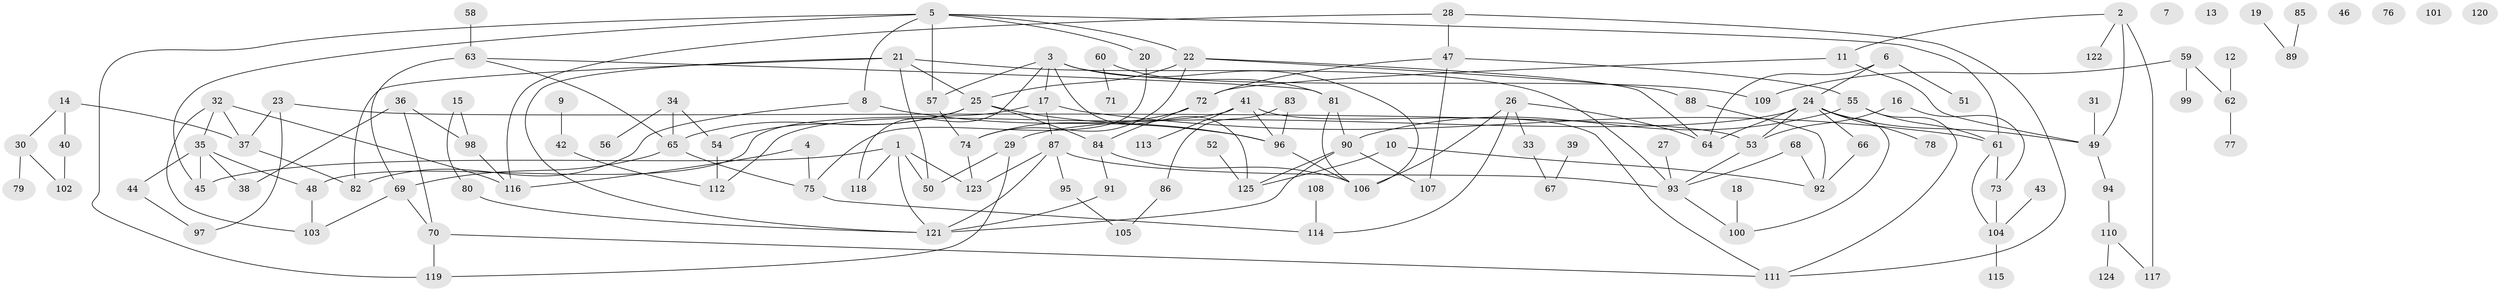 // coarse degree distribution, {0: 0.1891891891891892, 5: 0.08108108108108109, 1: 0.21621621621621623, 2: 0.13513513513513514, 3: 0.13513513513513514, 4: 0.10810810810810811, 9: 0.05405405405405406, 6: 0.05405405405405406, 8: 0.02702702702702703}
// Generated by graph-tools (version 1.1) at 2025/43/03/04/25 21:43:13]
// undirected, 125 vertices, 174 edges
graph export_dot {
graph [start="1"]
  node [color=gray90,style=filled];
  1;
  2;
  3;
  4;
  5;
  6;
  7;
  8;
  9;
  10;
  11;
  12;
  13;
  14;
  15;
  16;
  17;
  18;
  19;
  20;
  21;
  22;
  23;
  24;
  25;
  26;
  27;
  28;
  29;
  30;
  31;
  32;
  33;
  34;
  35;
  36;
  37;
  38;
  39;
  40;
  41;
  42;
  43;
  44;
  45;
  46;
  47;
  48;
  49;
  50;
  51;
  52;
  53;
  54;
  55;
  56;
  57;
  58;
  59;
  60;
  61;
  62;
  63;
  64;
  65;
  66;
  67;
  68;
  69;
  70;
  71;
  72;
  73;
  74;
  75;
  76;
  77;
  78;
  79;
  80;
  81;
  82;
  83;
  84;
  85;
  86;
  87;
  88;
  89;
  90;
  91;
  92;
  93;
  94;
  95;
  96;
  97;
  98;
  99;
  100;
  101;
  102;
  103;
  104;
  105;
  106;
  107;
  108;
  109;
  110;
  111;
  112;
  113;
  114;
  115;
  116;
  117;
  118;
  119;
  120;
  121;
  122;
  123;
  124;
  125;
  1 -- 45;
  1 -- 50;
  1 -- 118;
  1 -- 121;
  1 -- 123;
  2 -- 11;
  2 -- 49;
  2 -- 117;
  2 -- 122;
  3 -- 17;
  3 -- 57;
  3 -- 106;
  3 -- 109;
  3 -- 118;
  3 -- 125;
  4 -- 75;
  4 -- 116;
  5 -- 8;
  5 -- 20;
  5 -- 22;
  5 -- 45;
  5 -- 57;
  5 -- 61;
  5 -- 119;
  6 -- 24;
  6 -- 51;
  6 -- 64;
  8 -- 82;
  8 -- 96;
  9 -- 42;
  10 -- 92;
  10 -- 125;
  11 -- 49;
  11 -- 72;
  12 -- 62;
  14 -- 30;
  14 -- 37;
  14 -- 40;
  15 -- 80;
  15 -- 98;
  16 -- 53;
  16 -- 73;
  17 -- 48;
  17 -- 61;
  17 -- 87;
  18 -- 100;
  19 -- 89;
  20 -- 75;
  21 -- 25;
  21 -- 50;
  21 -- 82;
  21 -- 93;
  21 -- 121;
  22 -- 25;
  22 -- 64;
  22 -- 74;
  22 -- 88;
  23 -- 37;
  23 -- 53;
  23 -- 97;
  24 -- 29;
  24 -- 49;
  24 -- 53;
  24 -- 64;
  24 -- 66;
  24 -- 78;
  24 -- 100;
  25 -- 54;
  25 -- 65;
  25 -- 84;
  25 -- 96;
  26 -- 33;
  26 -- 64;
  26 -- 106;
  26 -- 114;
  27 -- 93;
  28 -- 47;
  28 -- 111;
  28 -- 116;
  29 -- 50;
  29 -- 119;
  30 -- 79;
  30 -- 102;
  31 -- 49;
  32 -- 35;
  32 -- 37;
  32 -- 103;
  32 -- 116;
  33 -- 67;
  34 -- 54;
  34 -- 56;
  34 -- 65;
  35 -- 38;
  35 -- 44;
  35 -- 45;
  35 -- 48;
  36 -- 38;
  36 -- 70;
  36 -- 98;
  37 -- 82;
  39 -- 67;
  40 -- 102;
  41 -- 96;
  41 -- 111;
  41 -- 112;
  41 -- 113;
  42 -- 112;
  43 -- 104;
  44 -- 97;
  47 -- 55;
  47 -- 72;
  47 -- 107;
  48 -- 103;
  49 -- 94;
  52 -- 125;
  53 -- 93;
  54 -- 112;
  55 -- 61;
  55 -- 90;
  55 -- 111;
  57 -- 74;
  58 -- 63;
  59 -- 62;
  59 -- 99;
  59 -- 109;
  60 -- 71;
  60 -- 81;
  61 -- 73;
  61 -- 104;
  62 -- 77;
  63 -- 65;
  63 -- 69;
  63 -- 81;
  65 -- 69;
  65 -- 75;
  66 -- 92;
  68 -- 92;
  68 -- 93;
  69 -- 70;
  69 -- 103;
  70 -- 111;
  70 -- 119;
  72 -- 74;
  72 -- 84;
  73 -- 104;
  74 -- 123;
  75 -- 114;
  80 -- 121;
  81 -- 90;
  81 -- 106;
  83 -- 86;
  83 -- 96;
  84 -- 91;
  84 -- 106;
  85 -- 89;
  86 -- 105;
  87 -- 93;
  87 -- 95;
  87 -- 121;
  87 -- 123;
  88 -- 92;
  90 -- 107;
  90 -- 121;
  90 -- 125;
  91 -- 121;
  93 -- 100;
  94 -- 110;
  95 -- 105;
  96 -- 106;
  98 -- 116;
  104 -- 115;
  108 -- 114;
  110 -- 117;
  110 -- 124;
}
